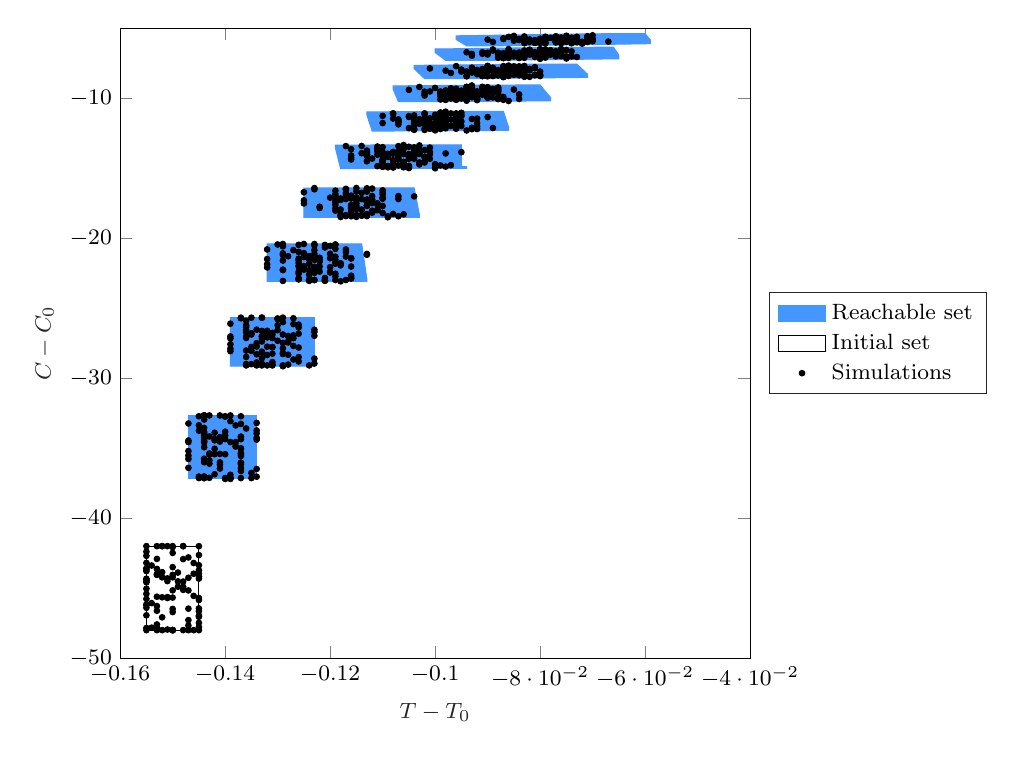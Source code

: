 % This file was created by matlab2tikz.
%
\definecolor{mycolor1}{rgb}{0.271,0.588,1.0}%
%
\begin{tikzpicture}
\footnotesize

\begin{axis}[%
width=8cm,
height=8cm,
at={(0in,0in)},
scale only axis,
xmin=-0.16,
xmax=-0.04,
xlabel style={font=\color{white!15!black}},
xlabel={$T-T_0$},
ymin=-50,
ymax=-5,
ylabel style={font=\color{white!15!black}},
ylabel={$C-C_0$},
axis background/.style={fill=white},
legend style={at={(1.03,0.5)}, anchor=west, legend cell align=left, align=left, draw=white!15!black}
]

\addplot[area legend, draw=mycolor1, fill=mycolor1]
table[row sep=crcr] {%
x	y\\
-0.155	-48\\
-0.145	-48\\
-0.145	-42\\
-0.155	-42\\
-0.155	-48\\
}--cycle;
\addlegendentry{Reachable set}


\addplot[area legend, draw=mycolor1, fill=mycolor1, forget plot]
table[row sep=crcr] {%
x	y\\
-0.137	-37.197\\
-0.134	-37.197\\
-0.134	-37.137\\
-0.134	-32.663\\
-0.134	-32.662\\
-0.144	-32.662\\
-0.147	-32.662\\
-0.147	-32.722\\
-0.147	-37.196\\
-0.147	-37.197\\
-0.137	-37.197\\
}--cycle;

\addplot[area legend, draw=mycolor1, fill=mycolor1, forget plot]
table[row sep=crcr] {%
x	y\\
-0.139	-29.136\\
-0.136	-29.136\\
-0.126	-29.135\\
-0.123	-29.134\\
-0.123	-29.029\\
-0.123	-25.678\\
-0.123	-25.675\\
-0.127	-25.675\\
-0.136	-25.676\\
-0.139	-25.676\\
-0.139	-25.782\\
-0.139	-29.133\\
-0.139	-29.136\\
}--cycle;

\addplot[area legend, draw=mycolor1, fill=mycolor1, forget plot]
table[row sep=crcr] {%
x	y\\
-0.132	-23.088\\
-0.129	-23.088\\
-0.126	-23.087\\
-0.116	-23.084\\
-0.113	-23.083\\
-0.113	-22.943\\
-0.114	-20.415\\
-0.114	-20.411\\
-0.117	-20.41\\
-0.119	-20.411\\
-0.129	-20.415\\
-0.132	-20.416\\
-0.132	-20.555\\
-0.132	-23.084\\
-0.132	-23.088\\
}--cycle;

\addplot[area legend, draw=mycolor1, fill=mycolor1, forget plot]
table[row sep=crcr] {%
x	y\\
-0.124	-18.516\\
-0.121	-18.516\\
-0.119	-18.515\\
-0.116	-18.512\\
-0.106	-18.505\\
-0.103	-18.503\\
-0.103	-18.337\\
-0.104	-16.413\\
-0.104	-16.407\\
-0.107	-16.407\\
-0.11	-16.409\\
-0.113	-16.411\\
-0.122	-16.418\\
-0.125	-16.42\\
-0.125	-16.586\\
-0.125	-18.51\\
-0.125	-18.513\\
-0.124	-18.514\\
-0.124	-18.516\\
}--cycle;

\addplot[area legend, draw=mycolor1, fill=mycolor1, forget plot]
table[row sep=crcr] {%
x	y\\
-0.118	-15.028\\
-0.115	-15.028\\
-0.112	-15.026\\
-0.109	-15.023\\
-0.106	-15.019\\
-0.097	-15.006\\
-0.094	-15.003\\
-0.094	-14.896\\
-0.095	-14.861\\
-0.095	-14.815\\
-0.095	-13.337\\
-0.095	-13.331\\
-0.095	-13.33\\
-0.098	-13.33\\
-0.101	-13.332\\
-0.104	-13.336\\
-0.107	-13.339\\
-0.116	-13.352\\
-0.119	-13.356\\
-0.119	-13.543\\
-0.118	-15.021\\
-0.118	-15.022\\
-0.118	-15.028\\
}--cycle;

\addplot[area legend, draw=mycolor1, fill=mycolor1, forget plot]
table[row sep=crcr] {%
x	y\\
-0.112	-12.34\\
-0.109	-12.34\\
-0.106	-12.337\\
-0.103	-12.333\\
-0.101	-12.328\\
-0.098	-12.322\\
-0.089	-12.303\\
-0.086	-12.297\\
-0.086	-12.092\\
-0.087	-10.947\\
-0.087	-10.938\\
-0.09	-10.938\\
-0.093	-10.941\\
-0.096	-10.946\\
-0.099	-10.951\\
-0.102	-10.957\\
-0.111	-10.976\\
-0.113	-10.981\\
-0.113	-11.172\\
-0.113	-11.187\\
-0.112	-12.332\\
-0.112	-12.339\\
-0.112	-12.34\\
-0.112	-12.34\\
}--cycle;

\addplot[area legend, draw=mycolor1, fill=mycolor1, forget plot]
table[row sep=crcr] {%
x	y\\
-0.107	-10.248\\
-0.104	-10.248\\
-0.101	-10.245\\
-0.098	-10.239\\
-0.095	-10.232\\
-0.092	-10.224\\
-0.09	-10.216\\
-0.081	-10.191\\
-0.078	-10.183\\
-0.078	-10.04\\
-0.078	-10.012\\
-0.078	-9.962\\
-0.08	-9.067\\
-0.08	-9.067\\
-0.08	-9.058\\
-0.083	-9.058\\
-0.086	-9.062\\
-0.088	-9.068\\
-0.091	-9.075\\
-0.094	-9.082\\
-0.097	-9.09\\
-0.106	-9.116\\
-0.108	-9.123\\
-0.108	-9.332\\
-0.108	-9.344\\
-0.107	-10.239\\
-0.107	-10.247\\
-0.107	-10.247\\
-0.107	-10.248\\
}--cycle;

\addplot[area legend, draw=mycolor1, fill=mycolor1, forget plot]
table[row sep=crcr] {%
x	y\\
-0.102	-8.604\\
-0.099	-8.604\\
-0.096	-8.6\\
-0.093	-8.593\\
-0.09	-8.584\\
-0.088	-8.575\\
-0.085	-8.565\\
-0.082	-8.555\\
-0.074	-8.522\\
-0.071	-8.512\\
-0.071	-8.317\\
-0.071	-8.3\\
-0.071	-8.278\\
-0.073	-7.573\\
-0.073	-7.569\\
-0.073	-7.568\\
-0.073	-7.564\\
-0.076	-7.564\\
-0.079	-7.568\\
-0.082	-7.575\\
-0.084	-7.583\\
-0.087	-7.593\\
-0.09	-7.603\\
-0.093	-7.613\\
-0.101	-7.646\\
-0.104	-7.655\\
-0.104	-7.8\\
-0.104	-7.829\\
-0.104	-7.88\\
-0.104	-7.89\\
-0.102	-8.595\\
-0.102	-8.603\\
-0.102	-8.604\\
-0.102	-8.604\\
}--cycle;

\addplot[area legend, draw=mycolor1, fill=mycolor1, forget plot]
table[row sep=crcr] {%
x	y\\
-0.098	-7.3\\
-0.095	-7.3\\
-0.092	-7.295\\
-0.089	-7.287\\
-0.086	-7.277\\
-0.084	-7.266\\
-0.081	-7.254\\
-0.078	-7.242\\
-0.075	-7.229\\
-0.067	-7.19\\
-0.065	-7.178\\
-0.065	-7.002\\
-0.065	-6.979\\
-0.065	-6.949\\
-0.065	-6.939\\
-0.065	-6.931\\
-0.066	-6.373\\
-0.066	-6.372\\
-0.066	-6.372\\
-0.066	-6.362\\
-0.069	-6.362\\
-0.072	-6.367\\
-0.075	-6.375\\
-0.078	-6.386\\
-0.081	-6.397\\
-0.084	-6.409\\
-0.086	-6.421\\
-0.089	-6.434\\
-0.097	-6.473\\
-0.1	-6.485\\
-0.1	-6.593\\
-0.1	-6.631\\
-0.1	-6.683\\
-0.1	-6.701\\
-0.1	-6.732\\
-0.098	-7.29\\
-0.098	-7.298\\
-0.098	-7.298\\
-0.098	-7.3\\
}--cycle;

\addplot[area legend, draw=mycolor1, fill=mycolor1, forget plot]
table[row sep=crcr] {%
x	y\\
-0.094	-6.258\\
-0.091	-6.258\\
-0.088	-6.252\\
-0.085	-6.243\\
-0.082	-6.232\\
-0.08	-6.218\\
-0.077	-6.205\\
-0.072	-6.176\\
-0.069	-6.161\\
-0.061	-6.114\\
-0.059	-6.1\\
-0.059	-5.992\\
-0.059	-5.954\\
-0.059	-5.9\\
-0.059	-5.882\\
-0.059	-5.857\\
-0.059	-5.849\\
-0.059	-5.843\\
-0.06	-5.399\\
-0.06	-5.389\\
-0.061	-5.389\\
-0.061	-5.388\\
-0.064	-5.388\\
-0.067	-5.393\\
-0.069	-5.402\\
-0.072	-5.414\\
-0.075	-5.427\\
-0.078	-5.441\\
-0.083	-5.47\\
-0.085	-5.484\\
-0.093	-5.531\\
-0.096	-5.545\\
-0.096	-5.654\\
-0.096	-5.692\\
-0.096	-5.746\\
-0.096	-5.764\\
-0.096	-5.788\\
-0.096	-5.796\\
-0.096	-5.802\\
-0.094	-6.247\\
-0.094	-6.256\\
-0.094	-6.256\\
-0.094	-6.258\\
}--cycle;

\addplot[area legend, draw=black, fill=white]
table[row sep=crcr] {%
x	y\\
-0.155	-48\\
-0.145	-48\\
-0.145	-42\\
-0.155	-42\\
-0.155	-48\\
}--cycle;
\addlegendentry{Initial set}

\addplot [color=black, only marks, mark=*, mark options={solid, black}, mark size=1.0pt]
  table[row sep=crcr]{%
-0.155	-48\\
-0.144	-37.136\\
-0.133	-29.088\\
-0.123	-22.988\\
-0.116	-18.434\\
-0.11	-14.897\\
-0.104	-12.229\\
-0.099	-10.089\\
-0.094	-8.405\\
-0.087	-7.128\\
-0.081	-6.039\\
};
\addlegendentry{Simulations}

\addplot [color=black, only marks, mark=*, mark options={solid, black}, forget plot, mark size=1.0pt]
  table[row sep=crcr]{%
-0.145	-48\\
-0.137	-37.136\\
-0.129	-29.088\\
-0.119	-22.987\\
-0.109	-18.432\\
-0.1	-14.95\\
-0.092	-12.201\\
-0.087	-10.114\\
-0.083	-8.468\\
-0.079	-7.099\\
-0.072	-6.061\\
};
\addplot [color=black, only marks, mark=*, mark options={solid, black}, forget plot, mark size=1.0pt]
  table[row sep=crcr]{%
-0.145	-42\\
-0.137	-32.722\\
-0.127	-25.721\\
-0.119	-20.446\\
-0.113	-16.437\\
-0.107	-13.421\\
-0.099	-11.021\\
-0.094	-9.197\\
-0.09	-7.755\\
-0.083	-6.603\\
-0.079	-5.671\\
};
\addplot [color=black, only marks, mark=*, mark options={solid, black}, forget plot, mark size=1.0pt]
  table[row sep=crcr]{%
-0.155	-42\\
-0.144	-32.662\\
-0.133	-25.677\\
-0.123	-20.415\\
-0.117	-16.476\\
-0.111	-13.453\\
-0.102	-11.11\\
-0.094	-9.211\\
-0.087	-7.706\\
-0.08	-6.5\\
-0.077	-5.584\\
};
\addplot [color=black, only marks, mark=*, mark options={solid, black}, forget plot, mark size=1.0pt]
  table[row sep=crcr]{%
-0.152	-42\\
-0.144	-32.662\\
-0.137	-25.677\\
-0.129	-20.416\\
-0.123	-16.42\\
-0.114	-13.415\\
-0.108	-11.084\\
-0.103	-9.198\\
-0.096	-7.709\\
-0.089	-6.517\\
-0.085	-5.552\\
};
\addplot [color=black, only marks, mark=*, mark options={solid, black}, forget plot, mark size=1.0pt]
  table[row sep=crcr]{%
-0.153	-42\\
-0.145	-32.722\\
-0.137	-25.722\\
-0.13	-20.45\\
-0.123	-16.506\\
-0.117	-13.422\\
-0.108	-11.092\\
-0.1	-9.266\\
-0.093	-7.818\\
-0.089	-6.599\\
-0.086	-5.619\\
};
\addplot [color=black, only marks, mark=*, mark options={solid, black}, forget plot, mark size=1.0pt]
  table[row sep=crcr]{%
-0.145	-47.049\\
-0.134	-36.487\\
-0.123	-28.602\\
-0.116	-22.68\\
-0.11	-18.197\\
-0.1	-14.711\\
-0.092	-12.016\\
-0.087	-9.909\\
-0.08	-8.307\\
-0.076	-6.967\\
-0.073	-5.951\\
};
\addplot [color=black, only marks, mark=*, mark options={solid, black}, forget plot, mark size=1.0pt]
  table[row sep=crcr]{%
-0.148	-48\\
-0.14	-37.196\\
-0.129	-29.133\\
-0.121	-23.021\\
-0.115	-18.398\\
-0.108	-14.929\\
-0.1	-12.192\\
-0.092	-10.056\\
-0.087	-8.37\\
-0.084	-7.029\\
-0.077	-6.013\\
};
\addplot [color=black, only marks, mark=*, mark options={solid, black}, forget plot, mark size=1.0pt]
  table[row sep=crcr]{%
-0.155	-42.394\\
-0.144	-32.956\\
-0.136	-25.897\\
-0.129	-20.583\\
-0.119	-16.607\\
-0.11	-13.496\\
-0.102	-11.083\\
-0.094	-9.19\\
-0.09	-7.689\\
-0.086	-6.491\\
-0.083	-5.587\\
};
\addplot [color=black, only marks, mark=*, mark options={solid, black}, forget plot, mark size=1.0pt]
  table[row sep=crcr]{%
-0.155	-46.202\\
-0.144	-35.796\\
-0.136	-28.025\\
-0.129	-22.249\\
-0.119	-17.875\\
-0.11	-14.47\\
-0.104	-11.838\\
-0.099	-9.844\\
-0.091	-8.273\\
-0.085	-7.018\\
-0.081	-5.946\\
};
\addplot [color=black, only marks, mark=*, mark options={solid, black}, forget plot, mark size=1.0pt]
  table[row sep=crcr]{%
-0.145	-44.317\\
-0.134	-34.391\\
-0.123	-26.972\\
-0.116	-21.45\\
-0.107	-17.201\\
-0.098	-13.944\\
-0.093	-11.479\\
-0.088	-9.489\\
-0.084	-7.916\\
-0.08	-6.662\\
-0.077	-5.713\\
};
\addplot [color=black, only marks, mark=*, mark options={solid, black}, forget plot, mark size=1.0pt]
  table[row sep=crcr]{%
-0.15	-48\\
-0.139	-37.136\\
-0.131	-29.088\\
-0.124	-23.048\\
-0.117	-18.42\\
-0.108	-14.947\\
-0.102	-12.266\\
-0.094	-10.176\\
-0.087	-8.467\\
-0.08	-7.105\\
-0.076	-6.068\\
};
\addplot [color=black, only marks, mark=*, mark options={solid, black}, forget plot, mark size=1.0pt]
  table[row sep=crcr]{%
-0.145	-43.97\\
-0.137	-34.192\\
-0.129	-26.883\\
-0.119	-21.325\\
-0.11	-17.108\\
-0.104	-13.874\\
-0.098	-11.37\\
-0.09	-9.411\\
-0.083	-7.858\\
-0.076	-6.615\\
-0.073	-5.609\\
};
\addplot [color=black, only marks, mark=*, mark options={solid, black}, forget plot, mark size=1.0pt]
  table[row sep=crcr]{%
-0.15	-42\\
-0.139	-32.662\\
-0.129	-25.676\\
-0.119	-20.473\\
-0.112	-16.457\\
-0.103	-13.375\\
-0.095	-11.042\\
-0.09	-9.209\\
-0.083	-7.698\\
-0.076	-6.487\\
-0.07	-5.506\\
};
\addplot [color=black, only marks, mark=*, mark options={solid, black}, forget plot, mark size=1.0pt]
  table[row sep=crcr]{%
-0.15	-48\\
-0.139	-37.136\\
-0.131	-29.028\\
-0.124	-23.003\\
-0.114	-18.385\\
-0.105	-14.858\\
-0.096	-12.134\\
-0.088	-10.006\\
-0.081	-8.326\\
-0.077	-6.984\\
-0.071	-5.906\\
};
\addplot [color=black, only marks, mark=*, mark options={solid, black}, forget plot, mark size=1.0pt]
  table[row sep=crcr]{%
-0.145	-46.962\\
-0.137	-36.423\\
-0.126	-28.494\\
-0.119	-22.539\\
-0.112	-18.031\\
-0.103	-14.586\\
-0.095	-11.982\\
-0.09	-9.945\\
-0.086	-8.34\\
-0.079	-7.062\\
-0.072	-5.972\\
};
\addplot [color=black, only marks, mark=*, mark options={solid, black}, forget plot, mark size=1.0pt]
  table[row sep=crcr]{%
-0.155	-43.783\\
-0.144	-34.053\\
-0.136	-26.72\\
-0.129	-21.203\\
-0.119	-17.08\\
-0.113	-13.86\\
-0.104	-11.428\\
-0.099	-9.524\\
-0.095	-7.961\\
-0.091	-6.716\\
-0.087	-5.776\\
};
\addplot [color=black, only marks, mark=*, mark options={solid, black}, forget plot, mark size=1.0pt]
  table[row sep=crcr]{%
-0.147	-48\\
-0.14	-37.136\\
-0.132	-29.088\\
-0.121	-23.048\\
-0.115	-18.479\\
-0.105	-14.99\\
-0.1	-12.297\\
-0.092	-10.138\\
-0.087	-8.494\\
-0.08	-7.187\\
-0.074	-6.075\\
};
\addplot [color=black, only marks, mark=*, mark options={solid, black}, forget plot, mark size=1.0pt]
  table[row sep=crcr]{%
-0.145	-43.359\\
-0.134	-33.736\\
-0.123	-26.541\\
-0.113	-21.125\\
-0.104	-17.012\\
-0.095	-13.856\\
-0.09	-11.348\\
-0.085	-9.383\\
-0.081	-7.829\\
-0.077	-6.648\\
-0.071	-5.698\\
};
\addplot [color=black, only marks, mark=*, mark options={solid, black}, forget plot, mark size=1.0pt]
  table[row sep=crcr]{%
-0.155	-44.472\\
-0.147	-34.566\\
-0.139	-27.164\\
-0.129	-21.6\\
-0.119	-17.322\\
-0.113	-14.046\\
-0.107	-11.512\\
-0.102	-9.533\\
-0.098	-8.032\\
-0.093	-6.836\\
-0.09	-5.817\\
};
\addplot [color=black, only marks, mark=*, mark options={solid, black}, forget plot, mark size=1.0pt]
  table[row sep=crcr]{%
-0.155	-44.325\\
-0.144	-34.397\\
-0.136	-27.037\\
-0.126	-21.503\\
-0.119	-17.306\\
-0.113	-14.034\\
-0.107	-11.563\\
-0.099	-9.573\\
-0.095	-7.999\\
-0.088	-6.746\\
-0.084	-5.795\\
};
\addplot [color=black, only marks, mark=*, mark options={solid, black}, forget plot, mark size=1.0pt]
  table[row sep=crcr]{%
-0.155	-44.58\\
-0.144	-34.587\\
-0.133	-27.18\\
-0.123	-21.55\\
-0.113	-17.34\\
-0.107	-14.116\\
-0.102	-11.621\\
-0.097	-9.671\\
-0.092	-8.073\\
-0.088	-6.861\\
-0.085	-5.887\\
};
\addplot [color=black, only marks, mark=*, mark options={solid, black}, forget plot, mark size=1.0pt]
  table[row sep=crcr]{%
-0.155	-43.197\\
-0.144	-33.556\\
-0.136	-26.347\\
-0.126	-20.982\\
-0.119	-16.85\\
-0.113	-13.743\\
-0.105	-11.278\\
-0.097	-9.346\\
-0.089	-7.876\\
-0.082	-6.639\\
-0.076	-5.699\\
};
\addplot [color=black, only marks, mark=*, mark options={solid, black}, forget plot, mark size=1.0pt]
  table[row sep=crcr]{%
-0.155	-44.483\\
-0.144	-34.515\\
-0.136	-27.126\\
-0.126	-21.57\\
-0.119	-17.358\\
-0.113	-14.133\\
-0.107	-11.64\\
-0.102	-9.693\\
-0.095	-8.098\\
-0.091	-6.824\\
-0.084	-5.803\\
};
\addplot [color=black, only marks, mark=*, mark options={solid, black}, forget plot, mark size=1.0pt]
  table[row sep=crcr]{%
-0.155	-46.401\\
-0.144	-36.004\\
-0.133	-28.181\\
-0.123	-22.365\\
-0.116	-17.901\\
-0.11	-14.488\\
-0.104	-11.852\\
-0.096	-9.855\\
-0.092	-8.277\\
-0.085	-6.962\\
-0.081	-5.962\\
};
\addplot [color=black, only marks, mark=*, mark options={solid, black}, forget plot, mark size=1.0pt]
  table[row sep=crcr]{%
-0.145	-43.721\\
-0.134	-33.946\\
-0.123	-26.698\\
-0.113	-21.184\\
-0.107	-16.997\\
-0.101	-13.847\\
-0.096	-11.346\\
-0.088	-9.389\\
-0.081	-7.837\\
-0.074	-6.654\\
-0.071	-5.637\\
};
\addplot [color=black, only marks, mark=*, mark options={solid, black}, forget plot, mark size=1.0pt]
  table[row sep=crcr]{%
-0.145	-44.147\\
-0.134	-34.264\\
-0.127	-26.937\\
-0.116	-21.425\\
-0.11	-17.182\\
-0.101	-13.991\\
-0.092	-11.458\\
-0.088	-9.533\\
-0.084	-7.951\\
-0.08	-6.689\\
-0.076	-5.735\\
};
\addplot [color=black, only marks, mark=*, mark options={solid, black}, forget plot, mark size=1.0pt]
  table[row sep=crcr]{%
-0.148	-42\\
-0.141	-32.662\\
-0.13	-25.736\\
-0.123	-20.519\\
-0.113	-16.555\\
-0.104	-13.511\\
-0.096	-11.089\\
-0.088	-9.247\\
-0.084	-7.726\\
-0.08	-6.511\\
-0.077	-5.593\\
};
\addplot [color=black, only marks, mark=*, mark options={solid, black}, forget plot, mark size=1.0pt]
  table[row sep=crcr]{%
-0.15	-48\\
-0.139	-37.136\\
-0.128	-29.028\\
-0.121	-23.002\\
-0.114	-18.384\\
-0.105	-14.917\\
-0.096	-12.18\\
-0.088	-10.042\\
-0.084	-8.354\\
-0.077	-7.011\\
-0.074	-5.989\\
};
\addplot [color=black, only marks, mark=*, mark options={solid, black}, forget plot, mark size=1.0pt]
  table[row sep=crcr]{%
-0.155	-47.846\\
-0.144	-37.081\\
-0.133	-28.987\\
-0.126	-22.912\\
-0.116	-18.318\\
-0.107	-14.808\\
-0.101	-12.157\\
-0.096	-10.03\\
-0.091	-8.414\\
-0.087	-7.131\\
-0.081	-6.042\\
};
\addplot [color=black, only marks, mark=*, mark options={solid, black}, forget plot, mark size=1.0pt]
  table[row sep=crcr]{%
-0.155	-44.399\\
-0.147	-34.452\\
-0.139	-27.019\\
-0.132	-21.491\\
-0.125	-17.3\\
-0.116	-14.093\\
-0.107	-11.612\\
-0.099	-9.611\\
-0.094	-8.088\\
-0.09	-6.876\\
-0.084	-5.844\\
};
\addplot [color=black, only marks, mark=*, mark options={solid, black}, forget plot, mark size=1.0pt]
  table[row sep=crcr]{%
-0.155	-42.69\\
-0.147	-33.237\\
-0.139	-26.108\\
-0.132	-20.803\\
-0.125	-16.716\\
-0.116	-13.645\\
-0.11	-11.264\\
-0.105	-9.403\\
-0.101	-7.873\\
-0.094	-6.716\\
-0.087	-5.721\\
};
\addplot [color=black, only marks, mark=*, mark options={solid, black}, forget plot, mark size=1.0pt]
  table[row sep=crcr]{%
-0.146	-48\\
-0.135	-37.136\\
-0.124	-29.087\\
-0.117	-22.986\\
-0.107	-18.43\\
-0.098	-14.888\\
-0.093	-12.211\\
-0.088	-10.062\\
-0.081	-8.369\\
-0.074	-7.018\\
-0.07	-5.927\\
};
\addplot [color=black, only marks, mark=*, mark options={solid, black}, forget plot, mark size=1.0pt]
  table[row sep=crcr]{%
-0.152	-48\\
-0.144	-37.136\\
-0.136	-29.088\\
-0.129	-23.049\\
-0.118	-18.483\\
-0.109	-14.936\\
-0.104	-12.258\\
-0.096	-10.112\\
-0.091	-8.419\\
-0.084	-7.073\\
-0.077	-5.99\\
};
\addplot [color=black, only marks, mark=*, mark options={solid, black}, forget plot, mark size=1.0pt]
  table[row sep=crcr]{%
-0.155	-43.691\\
-0.144	-33.924\\
-0.133	-26.623\\
-0.123	-21.13\\
-0.116	-16.961\\
-0.107	-13.826\\
-0.099	-11.396\\
-0.094	-9.432\\
-0.09	-7.94\\
-0.083	-6.751\\
-0.076	-5.789\\
};
\addplot [color=black, only marks, mark=*, mark options={solid, black}, forget plot, mark size=1.0pt]
  table[row sep=crcr]{%
-0.153	-48\\
-0.145	-37.136\\
-0.134	-29.088\\
-0.124	-22.989\\
-0.117	-18.375\\
-0.111	-14.852\\
-0.105	-12.135\\
-0.097	-10.018\\
-0.09	-8.407\\
-0.086	-7.122\\
-0.079	-6.091\\
};
\addplot [color=black, only marks, mark=*, mark options={solid, black}, forget plot, mark size=1.0pt]
  table[row sep=crcr]{%
-0.152	-42\\
-0.144	-32.662\\
-0.133	-25.677\\
-0.126	-20.475\\
-0.117	-16.523\\
-0.111	-13.49\\
-0.102	-11.138\\
-0.097	-9.294\\
-0.09	-7.776\\
-0.086	-6.56\\
-0.083	-5.642\\
};
\addplot [color=black, only marks, mark=*, mark options={solid, black}, forget plot, mark size=1.0pt]
  table[row sep=crcr]{%
-0.145	-47.787\\
-0.134	-37.038\\
-0.123	-28.954\\
-0.116	-22.885\\
-0.106	-18.293\\
-0.097	-14.782\\
-0.089	-12.128\\
-0.084	-10.053\\
-0.08	-8.417\\
-0.073	-7.055\\
-0.067	-5.956\\
};
\addplot [color=black, only marks, mark=*, mark options={solid, black}, forget plot, mark size=1.0pt]
  table[row sep=crcr]{%
-0.155	-45.407\\
-0.147	-35.204\\
-0.139	-27.582\\
-0.132	-21.855\\
-0.125	-17.517\\
-0.116	-14.26\\
-0.107	-11.741\\
-0.099	-9.711\\
-0.091	-8.108\\
-0.084	-6.827\\
-0.081	-5.853\\
};
\addplot [color=black, only marks, mark=*, mark options={solid, black}, forget plot, mark size=1.0pt]
  table[row sep=crcr]{%
-0.155	-43.578\\
-0.144	-33.84\\
-0.136	-26.56\\
-0.129	-21.083\\
-0.119	-16.988\\
-0.11	-13.849\\
-0.102	-11.417\\
-0.094	-9.512\\
-0.089	-7.943\\
-0.085	-6.752\\
-0.079	-5.795\\
};
\addplot [color=black, only marks, mark=*, mark options={solid, black}, forget plot, mark size=1.0pt]
  table[row sep=crcr]{%
-0.155	-46.941\\
-0.147	-36.407\\
-0.136	-28.483\\
-0.126	-22.533\\
-0.119	-18.03\\
-0.11	-14.649\\
-0.104	-11.976\\
-0.096	-9.892\\
-0.091	-8.246\\
-0.087	-6.997\\
-0.081	-5.995\\
};
\addplot [color=black, only marks, mark=*, mark options={solid, black}, forget plot, mark size=1.0pt]
  table[row sep=crcr]{%
-0.145	-45.71\\
-0.137	-35.429\\
-0.126	-27.81\\
-0.116	-22.024\\
-0.11	-17.698\\
-0.101	-14.328\\
-0.092	-11.779\\
-0.084	-9.724\\
-0.08	-8.097\\
-0.076	-6.8\\
-0.07	-5.758\\
};
\addplot [color=black, only marks, mark=*, mark options={solid, black}, forget plot, mark size=1.0pt]
  table[row sep=crcr]{%
-0.15	-48\\
-0.139	-37.196\\
-0.129	-29.133\\
-0.118	-23.081\\
-0.109	-18.503\\
-0.1	-15.004\\
-0.094	-12.303\\
-0.086	-10.195\\
-0.082	-8.472\\
-0.075	-7.161\\
-0.072	-6.104\\
};
\addplot [color=black, only marks, mark=*, mark options={solid, black}, forget plot, mark size=1.0pt]
  table[row sep=crcr]{%
-0.151	-42\\
-0.143	-32.662\\
-0.135	-25.677\\
-0.125	-20.415\\
-0.115	-16.417\\
-0.106	-13.347\\
-0.098	-10.963\\
-0.093	-9.091\\
-0.086	-7.669\\
-0.082	-6.529\\
-0.079	-5.61\\
};
\addplot [color=black, only marks, mark=*, mark options={solid, black}, forget plot, mark size=1.0pt]
  table[row sep=crcr]{%
-0.155	-45.767\\
-0.147	-35.532\\
-0.139	-27.888\\
-0.132	-22.086\\
-0.122	-17.752\\
-0.116	-14.378\\
-0.11	-11.773\\
-0.102	-9.74\\
-0.097	-8.194\\
-0.093	-6.965\\
-0.089	-5.979\\
};
\addplot [color=black, only marks, mark=*, mark options={solid, black}, forget plot, mark size=1.0pt]
  table[row sep=crcr]{%
-0.145	-42.638\\
-0.134	-33.199\\
-0.127	-26.138\\
-0.119	-20.761\\
-0.113	-16.678\\
-0.104	-13.606\\
-0.099	-11.162\\
-0.091	-9.308\\
-0.087	-7.837\\
-0.083	-6.664\\
-0.079	-5.72\\
};
\addplot [color=black, only marks, mark=*, mark options={solid, black}, forget plot, mark size=1.0pt]
  table[row sep=crcr]{%
-0.145	-46.445\\
-0.137	-36.038\\
-0.129	-28.205\\
-0.122	-22.383\\
-0.115	-17.914\\
-0.106	-14.557\\
-0.098	-11.962\\
-0.09	-9.934\\
-0.085	-8.33\\
-0.079	-7.054\\
-0.075	-5.965\\
};
\addplot [color=black, only marks, mark=*, mark options={solid, black}, forget plot, mark size=1.0pt]
  table[row sep=crcr]{%
-0.155	-46.169\\
-0.147	-35.771\\
-0.139	-28.067\\
-0.129	-22.281\\
-0.122	-17.839\\
-0.113	-14.505\\
-0.107	-11.868\\
-0.102	-9.81\\
-0.094	-8.19\\
-0.087	-6.897\\
-0.081	-5.914\\
};
\addplot [color=black, only marks, mark=*, mark options={solid, black}, forget plot, mark size=1.0pt]
  table[row sep=crcr]{%
-0.148	-42\\
-0.14	-32.722\\
-0.13	-25.781\\
-0.12	-20.553\\
-0.11	-16.579\\
-0.101	-13.527\\
-0.096	-11.158\\
-0.088	-9.242\\
-0.084	-7.782\\
-0.08	-6.615\\
-0.074	-5.677\\
};
\addplot [color=black, only marks, mark=*, mark options={solid, black}, forget plot, mark size=1.0pt]
  table[row sep=crcr]{%
-0.155	-45.043\\
-0.144	-34.932\\
-0.133	-27.378\\
-0.126	-21.76\\
-0.119	-17.442\\
-0.11	-14.138\\
-0.104	-11.581\\
-0.099	-9.583\\
-0.092	-8.067\\
-0.088	-6.856\\
-0.081	-5.883\\
};
\addplot [color=black, only marks, mark=*, mark options={solid, black}, forget plot, mark size=1.0pt]
  table[row sep=crcr]{%
-0.153	-45.613\\
-0.143	-35.378\\
-0.134	-27.741\\
-0.126	-21.983\\
-0.119	-17.618\\
-0.112	-14.31\\
-0.104	-11.734\\
-0.096	-9.752\\
-0.091	-8.165\\
-0.086	-6.918\\
-0.082	-5.878\\
};
\addplot [color=black, only marks, mark=*, mark options={solid, black}, forget plot, mark size=1.0pt]
  table[row sep=crcr]{%
-0.145	-46.637\\
-0.137	-36.147\\
-0.128	-28.326\\
-0.12	-22.452\\
-0.111	-17.998\\
-0.102	-14.587\\
-0.097	-11.979\\
-0.089	-9.944\\
-0.083	-8.278\\
-0.079	-6.954\\
-0.073	-5.894\\
};
\addplot [color=black, only marks, mark=*, mark options={solid, black}, forget plot, mark size=1.0pt]
  table[row sep=crcr]{%
-0.149	-43.887\\
-0.14	-34.097\\
-0.131	-26.763\\
-0.124	-21.281\\
-0.115	-17.099\\
-0.108	-13.887\\
-0.101	-11.436\\
-0.095	-9.496\\
-0.089	-7.978\\
-0.084	-6.765\\
-0.079	-5.77\\
};
\addplot [color=black, only marks, mark=*, mark options={solid, black}, forget plot, mark size=1.0pt]
  table[row sep=crcr]{%
-0.147	-44.261\\
-0.137	-34.359\\
-0.128	-26.992\\
-0.12	-21.434\\
-0.113	-17.234\\
-0.105	-13.993\\
-0.098	-11.512\\
-0.09	-9.546\\
-0.084	-8.009\\
-0.079	-6.76\\
-0.074	-5.753\\
};
\addplot [color=black, only marks, mark=*, mark options={solid, black}, forget plot, mark size=1.0pt]
  table[row sep=crcr]{%
-0.147	-42.807\\
-0.137	-33.27\\
-0.126	-26.177\\
-0.117	-20.805\\
-0.11	-16.723\\
-0.103	-13.618\\
-0.095	-11.209\\
-0.088	-9.304\\
-0.081	-7.783\\
-0.075	-6.559\\
-0.071	-5.573\\
};
\addplot [color=black, only marks, mark=*, mark options={solid, black}, forget plot, mark size=1.0pt]
  table[row sep=crcr]{%
-0.152	-43.858\\
-0.144	-34.1\\
-0.135	-26.791\\
-0.128	-21.288\\
-0.12	-17.103\\
-0.114	-13.931\\
-0.108	-11.453\\
-0.101	-9.514\\
-0.095	-7.968\\
-0.09	-6.752\\
-0.084	-5.776\\
};
\addplot [color=black, only marks, mark=*, mark options={solid, black}, forget plot, mark size=1.0pt]
  table[row sep=crcr]{%
-0.15	-44.226\\
-0.14	-34.352\\
-0.132	-26.978\\
-0.122	-21.399\\
-0.112	-17.218\\
-0.103	-13.988\\
-0.096	-11.513\\
-0.089	-9.551\\
-0.082	-8.004\\
-0.076	-6.778\\
-0.07	-5.769\\
};
\addplot [color=black, only marks, mark=*, mark options={solid, black}, forget plot, mark size=1.0pt]
  table[row sep=crcr]{%
-0.146	-45.555\\
-0.137	-35.356\\
-0.127	-27.697\\
-0.118	-21.94\\
-0.111	-17.584\\
-0.102	-14.242\\
-0.095	-11.658\\
-0.088	-9.658\\
-0.083	-8.065\\
-0.078	-6.801\\
-0.073	-5.777\\
};
\addplot [color=black, only marks, mark=*, mark options={solid, black}, forget plot, mark size=1.0pt]
  table[row sep=crcr]{%
-0.15	-42.484\\
-0.139	-33.069\\
-0.129	-25.994\\
-0.121	-20.663\\
-0.115	-16.663\\
-0.106	-13.573\\
-0.098	-11.159\\
-0.091	-9.298\\
-0.084	-7.772\\
-0.078	-6.573\\
-0.075	-5.632\\
};
\addplot [color=black, only marks, mark=*, mark options={solid, black}, forget plot, mark size=1.0pt]
  table[row sep=crcr]{%
-0.146	-43.971\\
-0.137	-34.181\\
-0.126	-26.824\\
-0.117	-21.313\\
-0.11	-17.114\\
-0.103	-13.928\\
-0.098	-11.416\\
-0.09	-9.461\\
-0.085	-7.941\\
-0.081	-6.713\\
-0.076	-5.749\\
};
\addplot [color=black, only marks, mark=*, mark options={solid, black}, forget plot, mark size=1.0pt]
  table[row sep=crcr]{%
-0.154	-47.823\\
-0.145	-37.029\\
-0.136	-28.991\\
-0.126	-22.942\\
-0.117	-18.359\\
-0.11	-14.874\\
-0.102	-12.152\\
-0.094	-10.082\\
-0.089	-8.422\\
-0.083	-7.113\\
-0.08	-6.032\\
};
\addplot [color=black, only marks, mark=*, mark options={solid, black}, forget plot, mark size=1.0pt]
  table[row sep=crcr]{%
-0.152	-47.084\\
-0.141	-36.456\\
-0.133	-28.575\\
-0.124	-22.61\\
-0.116	-18.11\\
-0.108	-14.659\\
-0.101	-12.004\\
-0.093	-9.925\\
-0.087	-8.278\\
-0.081	-6.97\\
-0.077	-5.934\\
};
\addplot [color=black, only marks, mark=*, mark options={solid, black}, forget plot, mark size=1.0pt]
  table[row sep=crcr]{%
-0.153	-44.052\\
-0.144	-34.211\\
-0.135	-26.882\\
-0.125	-21.351\\
-0.118	-17.167\\
-0.109	-13.97\\
-0.102	-11.454\\
-0.095	-9.482\\
-0.089	-7.935\\
-0.083	-6.724\\
-0.079	-5.749\\
};
\addplot [color=black, only marks, mark=*, mark options={solid, black}, forget plot, mark size=1.0pt]
  table[row sep=crcr]{%
-0.15	-43.502\\
-0.14	-33.822\\
-0.13	-26.575\\
-0.12	-21.113\\
-0.112	-16.989\\
-0.104	-13.83\\
-0.096	-11.383\\
-0.088	-9.442\\
-0.082	-7.91\\
-0.077	-6.708\\
-0.073	-5.708\\
};
\addplot [color=black, only marks, mark=*, mark options={solid, black}, forget plot, mark size=1.0pt]
  table[row sep=crcr]{%
-0.151	-47.958\\
-0.143	-37.12\\
-0.133	-29.019\\
-0.123	-22.984\\
-0.113	-18.42\\
-0.106	-14.932\\
-0.099	-12.199\\
-0.092	-10.075\\
-0.086	-8.413\\
-0.08	-7.081\\
-0.073	-6.003\\
};
\addplot [color=black, only marks, mark=*, mark options={solid, black}, forget plot, mark size=1.0pt]
  table[row sep=crcr]{%
-0.149	-44.902\\
-0.138	-34.861\\
-0.13	-27.325\\
-0.122	-21.663\\
-0.113	-17.423\\
-0.104	-14.147\\
-0.098	-11.624\\
-0.09	-9.669\\
-0.085	-8.104\\
-0.079	-6.821\\
-0.075	-5.805\\
};
\addplot [color=black, only marks, mark=*, mark options={solid, black}, forget plot, mark size=1.0pt]
  table[row sep=crcr]{%
-0.148	-44.532\\
-0.138	-34.568\\
-0.127	-27.143\\
-0.119	-21.542\\
-0.112	-17.306\\
-0.104	-14.048\\
-0.097	-11.534\\
-0.09	-9.584\\
-0.086	-8.039\\
-0.081	-6.773\\
-0.076	-5.772\\
};
\addplot [color=black, only marks, mark=*, mark options={solid, black}, forget plot, mark size=1.0pt]
  table[row sep=crcr]{%
-0.147	-47.673\\
-0.139	-36.904\\
-0.131	-28.854\\
-0.121	-22.838\\
-0.113	-18.282\\
-0.105	-14.837\\
-0.098	-12.142\\
-0.092	-10.014\\
-0.088	-8.351\\
-0.081	-7.052\\
-0.076	-5.967\\
};
\addplot [color=black, only marks, mark=*, mark options={solid, black}, forget plot, mark size=1.0pt]
  table[row sep=crcr]{%
-0.148	-45.123\\
-0.137	-35.005\\
-0.128	-27.447\\
-0.118	-21.79\\
-0.111	-17.51\\
-0.102	-14.185\\
-0.096	-11.67\\
-0.091	-9.689\\
-0.085	-8.136\\
-0.079	-6.858\\
-0.073	-5.812\\
};
\addplot [color=black, only marks, mark=*, mark options={solid, black}, forget plot, mark size=1.0pt]
  table[row sep=crcr]{%
-0.15	-45.158\\
-0.142	-35.044\\
-0.134	-27.495\\
-0.124	-21.829\\
-0.115	-17.515\\
-0.109	-14.2\\
-0.103	-11.684\\
-0.098	-9.711\\
-0.093	-8.165\\
-0.087	-6.912\\
-0.083	-5.906\\
};
\addplot [color=black, only marks, mark=*, mark options={solid, black}, forget plot, mark size=1.0pt]
  table[row sep=crcr]{%
-0.151	-44.302\\
-0.142	-34.439\\
-0.133	-27.033\\
-0.124	-21.443\\
-0.117	-17.202\\
-0.11	-14.002\\
-0.104	-11.518\\
-0.097	-9.558\\
-0.09	-8.029\\
-0.084	-6.796\\
-0.08	-5.775\\
};
\addplot [color=black, only marks, mark=*, mark options={solid, black}, forget plot, mark size=1.0pt]
  table[row sep=crcr]{%
-0.147	-45.163\\
-0.137	-35.057\\
-0.129	-27.482\\
-0.119	-21.819\\
-0.112	-17.491\\
-0.105	-14.188\\
-0.096	-11.645\\
-0.091	-9.637\\
-0.085	-8.084\\
-0.08	-6.832\\
-0.076	-5.848\\
};
\addplot [color=black, only marks, mark=*, mark options={solid, black}, forget plot, mark size=1.0pt]
  table[row sep=crcr]{%
-0.154	-46.071\\
-0.144	-35.754\\
-0.135	-28.047\\
-0.125	-22.251\\
-0.116	-17.815\\
-0.108	-14.432\\
-0.102	-11.861\\
-0.094	-9.851\\
-0.088	-8.253\\
-0.081	-6.972\\
-0.075	-5.929\\
};
\addplot [color=black, only marks, mark=*, mark options={solid, black}, forget plot, mark size=1.0pt]
  table[row sep=crcr]{%
-0.148	-44.902\\
-0.138	-34.882\\
-0.128	-27.376\\
-0.119	-21.702\\
-0.113	-17.417\\
-0.105	-14.165\\
-0.099	-11.62\\
-0.093	-9.636\\
-0.086	-8.07\\
-0.079	-6.794\\
-0.075	-5.793\\
};
\addplot [color=black, only marks, mark=*, mark options={solid, black}, forget plot, mark size=1.0pt]
  table[row sep=crcr]{%
-0.145	-45.844\\
-0.137	-35.558\\
-0.129	-27.869\\
-0.12	-22.071\\
-0.113	-17.687\\
-0.105	-14.326\\
-0.099	-11.75\\
-0.092	-9.713\\
-0.086	-8.148\\
-0.081	-6.865\\
-0.077	-5.819\\
};
\addplot [color=black, only marks, mark=*, mark options={solid, black}, forget plot, mark size=1.0pt]
  table[row sep=crcr]{%
-0.154	-43.382\\
-0.145	-33.753\\
-0.134	-26.534\\
-0.125	-21.063\\
-0.117	-16.934\\
-0.111	-13.781\\
-0.105	-11.337\\
-0.098	-9.446\\
-0.091	-7.919\\
-0.086	-6.722\\
-0.079	-5.738\\
};
\addplot [color=black, only marks, mark=*, mark options={solid, black}, forget plot, mark size=1.0pt]
  table[row sep=crcr]{%
-0.151	-45.706\\
-0.14	-35.434\\
-0.131	-27.786\\
-0.123	-22.041\\
-0.115	-17.7\\
-0.107	-14.386\\
-0.1	-11.779\\
-0.093	-9.762\\
-0.088	-8.179\\
-0.082	-6.884\\
-0.077	-5.883\\
};
\addplot [color=black, only marks, mark=*, mark options={solid, black}, forget plot, mark size=1.0pt]
  table[row sep=crcr]{%
-0.147	-47.282\\
-0.137	-36.633\\
-0.127	-28.666\\
-0.119	-22.729\\
-0.112	-18.176\\
-0.103	-14.728\\
-0.098	-12.053\\
-0.09	-9.969\\
-0.084	-8.355\\
-0.079	-7.031\\
-0.075	-5.974\\
};
\addplot [color=black, only marks, mark=*, mark options={solid, black}, forget plot, mark size=1.0pt]
  table[row sep=crcr]{%
-0.146	-43.203\\
-0.136	-33.592\\
-0.126	-26.376\\
-0.117	-20.984\\
-0.11	-16.876\\
-0.102	-13.71\\
-0.095	-11.27\\
-0.089	-9.342\\
-0.083	-7.848\\
-0.08	-6.618\\
-0.076	-5.669\\
};
\addplot [color=black, only marks, mark=*, mark options={solid, black}, forget plot, mark size=1.0pt]
  table[row sep=crcr]{%
-0.15	-45.674\\
-0.141	-35.408\\
-0.131	-27.78\\
-0.122	-22.023\\
-0.113	-17.659\\
-0.104	-14.329\\
-0.098	-11.768\\
-0.091	-9.731\\
-0.085	-8.164\\
-0.078	-6.895\\
-0.073	-5.849\\
};
\addplot [color=black, only marks, mark=*, mark options={solid, black}, forget plot, mark size=1.0pt]
  table[row sep=crcr]{%
-0.153	-47.816\\
-0.144	-37.019\\
-0.133	-28.994\\
-0.124	-22.959\\
-0.115	-18.36\\
-0.108	-14.861\\
-0.101	-12.183\\
-0.096	-10.089\\
-0.09	-8.434\\
-0.084	-7.13\\
-0.08	-6.043\\
};
\addplot [color=black, only marks, mark=*, mark options={solid, black}, forget plot, mark size=1.0pt]
  table[row sep=crcr]{%
-0.153	-46.617\\
-0.143	-36.111\\
-0.134	-28.292\\
-0.126	-22.401\\
-0.118	-17.949\\
-0.11	-14.534\\
-0.104	-11.943\\
-0.097	-9.885\\
-0.092	-8.279\\
-0.086	-6.995\\
-0.082	-5.981\\
};
\addplot [color=black, only marks, mark=*, mark options={solid, black}, forget plot, mark size=1.0pt]
  table[row sep=crcr]{%
-0.152	-44.226\\
-0.142	-34.347\\
-0.133	-26.995\\
-0.126	-21.457\\
-0.118	-17.266\\
-0.111	-14.032\\
-0.103	-11.501\\
-0.096	-9.572\\
-0.092	-8.025\\
-0.085	-6.797\\
-0.08	-5.816\\
};
\addplot [color=black, only marks, mark=*, mark options={solid, black}, forget plot, mark size=1.0pt]
  table[row sep=crcr]{%
-0.153	-47.594\\
-0.142	-36.863\\
-0.134	-28.877\\
-0.126	-22.867\\
-0.118	-18.308\\
-0.109	-14.845\\
-0.101	-12.133\\
-0.095	-10.019\\
-0.088	-8.365\\
-0.084	-7.083\\
-0.079	-6.028\\
};
\addplot [color=black, only marks, mark=*, mark options={solid, black}, forget plot, mark size=1.0pt]
  table[row sep=crcr]{%
-0.153	-46.281\\
-0.143	-35.869\\
-0.133	-28.105\\
-0.124	-22.28\\
-0.116	-17.838\\
-0.11	-14.447\\
-0.103	-11.821\\
-0.097	-9.787\\
-0.092	-8.19\\
-0.086	-6.926\\
-0.08	-5.883\\
};
\addplot [color=black, only marks, mark=*, mark options={solid, black}, forget plot, mark size=1.0pt]
  table[row sep=crcr]{%
-0.151	-44.495\\
-0.141	-34.531\\
-0.132	-27.087\\
-0.124	-21.487\\
-0.115	-17.243\\
-0.106	-13.986\\
-0.099	-11.515\\
-0.093	-9.534\\
-0.088	-7.99\\
-0.082	-6.761\\
-0.077	-5.784\\
};
\addplot [color=black, only marks, mark=*, mark options={solid, black}, forget plot, mark size=1.0pt]
  table[row sep=crcr]{%
-0.153	-42.91\\
-0.145	-33.365\\
-0.136	-26.213\\
-0.127	-20.857\\
-0.117	-16.775\\
-0.111	-13.635\\
-0.104	-11.225\\
-0.096	-9.318\\
-0.089	-7.827\\
-0.083	-6.627\\
-0.078	-5.689\\
};
\addplot [color=black, only marks, mark=*, mark options={solid, black}, forget plot, mark size=1.0pt]
  table[row sep=crcr]{%
-0.148	-42.925\\
-0.138	-33.373\\
-0.13	-26.22\\
-0.123	-20.861\\
-0.114	-16.762\\
-0.106	-13.626\\
-0.1	-11.185\\
-0.093	-9.283\\
-0.087	-7.82\\
-0.083	-6.601\\
-0.077	-5.656\\
};
\addplot [color=black, only marks, mark=*, mark options={solid, black}, forget plot, mark size=1.0pt]
  table[row sep=crcr]{%
-0.15	-44.051\\
-0.141	-34.211\\
-0.131	-26.894\\
-0.123	-21.392\\
-0.114	-17.21\\
-0.106	-13.963\\
-0.098	-11.444\\
-0.092	-9.504\\
-0.085	-7.938\\
-0.079	-6.683\\
-0.075	-5.688\\
};
\addplot [color=black, only marks, mark=*, mark options={solid, black}, forget plot, mark size=1.0pt]
  table[row sep=crcr]{%
-0.153	-43.629\\
-0.142	-33.898\\
-0.132	-26.619\\
-0.125	-21.179\\
-0.116	-17.048\\
-0.108	-13.833\\
-0.1	-11.391\\
-0.095	-9.467\\
-0.089	-7.945\\
-0.084	-6.744\\
-0.08	-5.754\\
};
\addplot [color=black, only marks, mark=*, mark options={solid, black}, forget plot, mark size=1.0pt]
  table[row sep=crcr]{%
-0.15	-46.486\\
-0.141	-36.015\\
-0.131	-28.248\\
-0.123	-22.393\\
-0.114	-17.95\\
-0.106	-14.566\\
-0.099	-11.911\\
-0.092	-9.858\\
-0.086	-8.248\\
-0.079	-6.98\\
-0.073	-5.923\\
};
\addplot [color=black, only marks, mark=*, mark options={solid, black}, forget plot, mark size=1.0pt]
  table[row sep=crcr]{%
-0.147	-46.465\\
-0.137	-36.048\\
-0.129	-28.27\\
-0.12	-22.405\\
-0.111	-17.952\\
-0.102	-14.552\\
-0.096	-11.95\\
-0.09	-9.91\\
-0.083	-8.296\\
-0.076	-6.995\\
-0.071	-5.951\\
};
\addplot [color=black, only marks, mark=*, mark options={solid, black}, forget plot, mark size=1.0pt]
  table[row sep=crcr]{%
-0.153	-47.866\\
-0.144	-37.094\\
-0.135	-29.0\\
-0.126	-22.923\\
-0.118	-18.367\\
-0.11	-14.88\\
-0.104	-12.201\\
-0.098	-10.119\\
-0.094	-8.439\\
-0.088	-7.108\\
-0.083	-6.073\\
};
\addplot [color=black, only marks, mark=*, mark options={solid, black}, forget plot, mark size=1.0pt]
  table[row sep=crcr]{%
-0.153	-43.993\\
-0.143	-34.164\\
-0.132	-26.815\\
-0.123	-21.332\\
-0.116	-17.162\\
-0.108	-13.963\\
-0.102	-11.47\\
-0.097	-9.521\\
-0.092	-7.987\\
-0.087	-6.787\\
-0.082	-5.802\\
};
\addplot [color=black, only marks, mark=*, mark options={solid, black}, forget plot, mark size=1.0pt]
  table[row sep=crcr]{%
-0.15	-42.07\\
-0.14	-32.754\\
-0.13	-25.76\\
-0.121	-20.483\\
-0.113	-16.514\\
-0.105	-13.469\\
-0.097	-11.086\\
-0.091	-9.188\\
-0.085	-7.72\\
-0.079	-6.522\\
-0.075	-5.539\\
};
\addplot [color=black, only marks, mark=*, mark options={solid, black}, forget plot, mark size=1.0pt]
  table[row sep=crcr]{%
-0.151	-45.643\\
-0.142	-35.43\\
-0.132	-27.753\\
-0.125	-22.001\\
-0.116	-17.64\\
-0.107	-14.294\\
-0.099	-11.746\\
-0.091	-9.749\\
-0.086	-8.127\\
-0.081	-6.889\\
-0.076	-5.891\\
};
\addplot [color=black, only marks, mark=*, mark options={solid, black}, forget plot, mark size=1.0pt]
  table[row sep=crcr]{%
-0.15	-46.708\\
-0.141	-36.184\\
-0.132	-28.347\\
-0.123	-22.476\\
-0.114	-17.988\\
-0.106	-14.592\\
-0.099	-11.979\\
-0.094	-9.914\\
-0.088	-8.274\\
-0.081	-6.964\\
-0.077	-5.925\\
};
\addplot [color=black, only marks, mark=*, mark options={solid, black}, forget plot, mark size=1.0pt]
  table[row sep=crcr]{%
-0.149	-44.514\\
-0.139	-34.566\\
-0.131	-27.138\\
-0.122	-21.523\\
-0.115	-17.306\\
-0.107	-14.07\\
-0.099	-11.565\\
-0.093	-9.61\\
-0.089	-8.055\\
-0.082	-6.83\\
-0.076	-5.834\\
};
\addplot [color=black, only marks, mark=*, mark options={solid, black}, forget plot, mark size=1.0pt]
  table[row sep=crcr]{%
-0.152	-45.654\\
-0.143	-35.445\\
-0.135	-27.765\\
-0.126	-22.012\\
-0.116	-17.678\\
-0.11	-14.364\\
-0.101	-11.763\\
-0.095	-9.752\\
-0.087	-8.15\\
-0.083	-6.879\\
-0.079	-5.878\\
};
\addplot [color=black, only marks, mark=*, mark options={solid, black}, forget plot, mark size=1.0pt]
  table[row sep=crcr]{%
-0.145	-47.482\\
-0.135	-36.766\\
-0.126	-28.806\\
-0.116	-22.822\\
-0.108	-18.267\\
-0.099	-14.799\\
-0.093	-12.108\\
-0.087	-10.029\\
-0.08	-8.366\\
-0.075	-7.017\\
-0.071	-5.979\\
};
\end{axis}
\end{tikzpicture}%